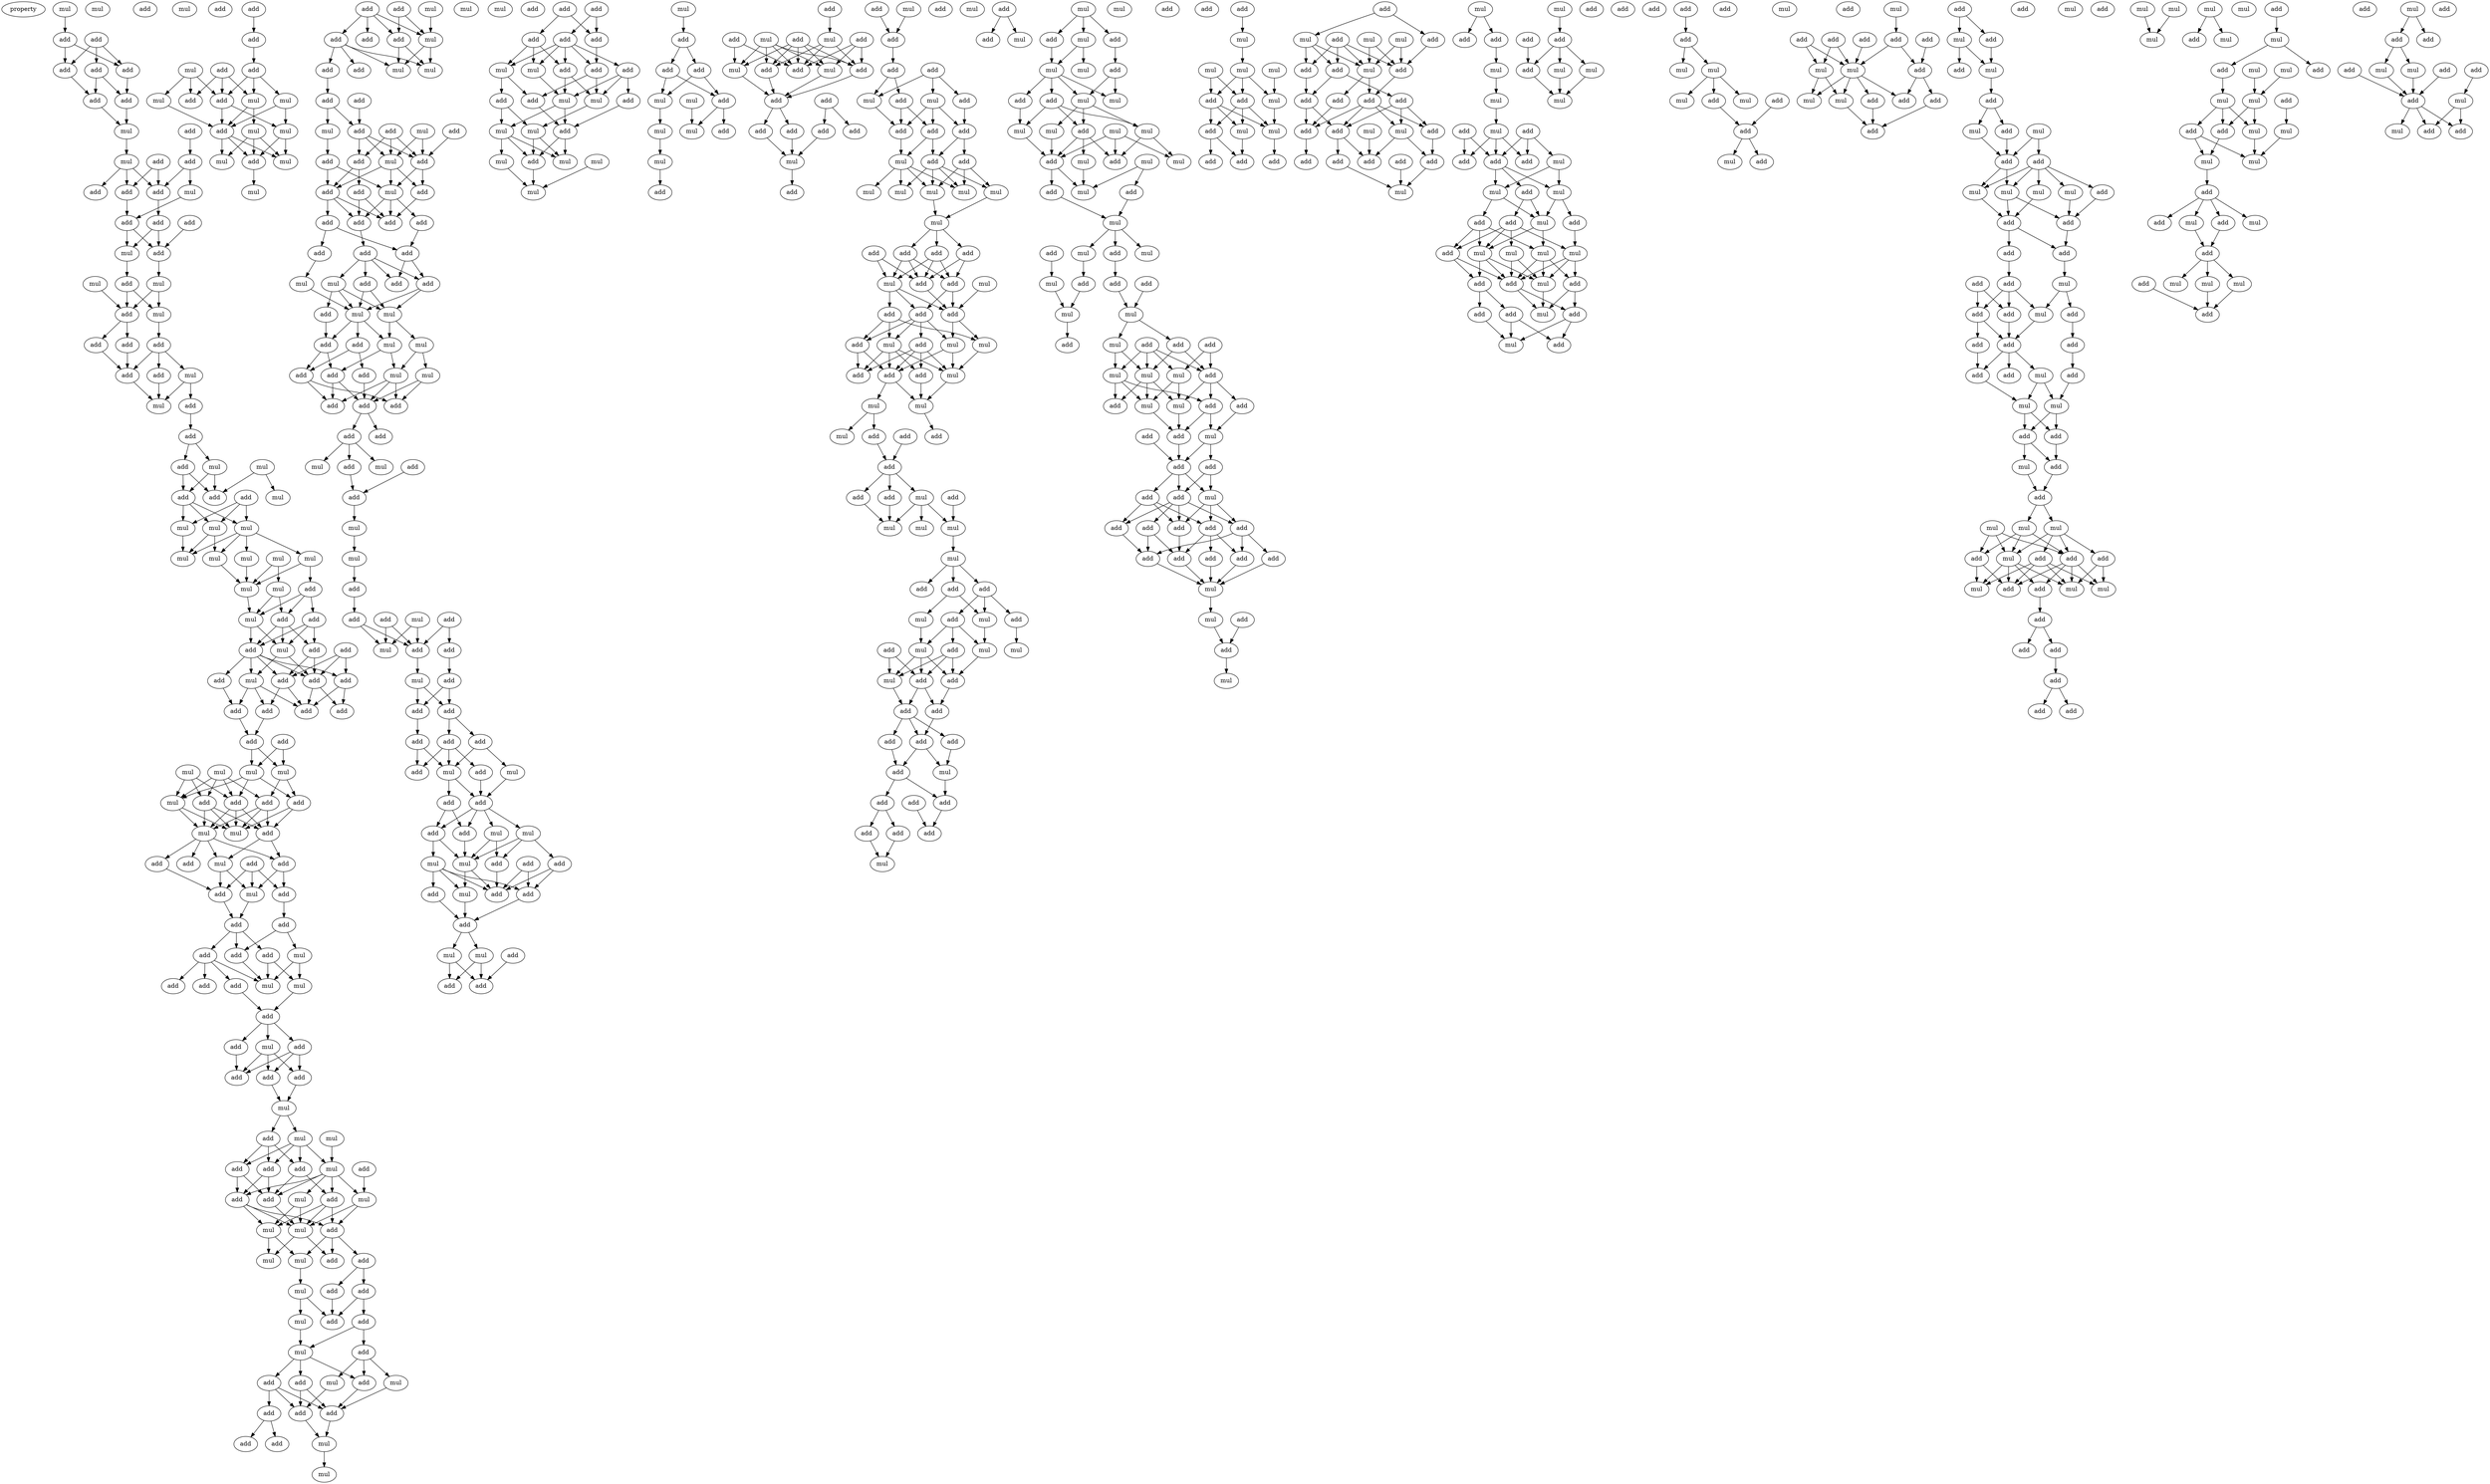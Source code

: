digraph {
    node [fontcolor=black]
    property [mul=2,lf=1.1]
    0 [ label = mul ];
    1 [ label = add ];
    2 [ label = add ];
    3 [ label = add ];
    4 [ label = add ];
    5 [ label = add ];
    6 [ label = add ];
    7 [ label = add ];
    8 [ label = mul ];
    9 [ label = mul ];
    10 [ label = add ];
    11 [ label = mul ];
    12 [ label = add ];
    13 [ label = add ];
    14 [ label = add ];
    15 [ label = mul ];
    16 [ label = add ];
    17 [ label = add ];
    18 [ label = add ];
    19 [ label = add ];
    20 [ label = add ];
    21 [ label = mul ];
    22 [ label = add ];
    23 [ label = mul ];
    24 [ label = add ];
    25 [ label = mul ];
    26 [ label = add ];
    27 [ label = mul ];
    28 [ label = add ];
    29 [ label = add ];
    30 [ label = add ];
    31 [ label = mul ];
    32 [ label = add ];
    33 [ label = add ];
    34 [ label = add ];
    35 [ label = add ];
    36 [ label = mul ];
    37 [ label = add ];
    38 [ label = add ];
    39 [ label = mul ];
    40 [ label = mul ];
    41 [ label = mul ];
    42 [ label = add ];
    43 [ label = add ];
    44 [ label = add ];
    45 [ label = mul ];
    46 [ label = mul ];
    47 [ label = mul ];
    48 [ label = mul ];
    49 [ label = mul ];
    50 [ label = mul ];
    51 [ label = mul ];
    52 [ label = mul ];
    53 [ label = mul ];
    54 [ label = add ];
    55 [ label = mul ];
    56 [ label = add ];
    57 [ label = mul ];
    58 [ label = add ];
    59 [ label = add ];
    60 [ label = mul ];
    61 [ label = add ];
    62 [ label = add ];
    63 [ label = add ];
    64 [ label = mul ];
    65 [ label = add ];
    66 [ label = add ];
    67 [ label = add ];
    68 [ label = add ];
    69 [ label = add ];
    70 [ label = add ];
    71 [ label = add ];
    72 [ label = add ];
    73 [ label = add ];
    74 [ label = mul ];
    75 [ label = mul ];
    76 [ label = mul ];
    77 [ label = mul ];
    78 [ label = mul ];
    79 [ label = add ];
    80 [ label = add ];
    81 [ label = add ];
    82 [ label = add ];
    83 [ label = mul ];
    84 [ label = mul ];
    85 [ label = add ];
    86 [ label = add ];
    87 [ label = mul ];
    88 [ label = add ];
    89 [ label = add ];
    90 [ label = add ];
    91 [ label = mul ];
    92 [ label = add ];
    93 [ label = add ];
    94 [ label = add ];
    95 [ label = add ];
    96 [ label = add ];
    97 [ label = add ];
    98 [ label = add ];
    99 [ label = mul ];
    100 [ label = add ];
    101 [ label = add ];
    102 [ label = add ];
    103 [ label = mul ];
    104 [ label = mul ];
    105 [ label = add ];
    106 [ label = add ];
    107 [ label = add ];
    108 [ label = mul ];
    109 [ label = add ];
    110 [ label = add ];
    111 [ label = add ];
    112 [ label = mul ];
    113 [ label = mul ];
    114 [ label = mul ];
    115 [ label = add ];
    116 [ label = add ];
    117 [ label = add ];
    118 [ label = mul ];
    119 [ label = add ];
    120 [ label = add ];
    121 [ label = add ];
    122 [ label = mul ];
    123 [ label = add ];
    124 [ label = mul ];
    125 [ label = add ];
    126 [ label = mul ];
    127 [ label = add ];
    128 [ label = mul ];
    129 [ label = add ];
    130 [ label = add ];
    131 [ label = mul ];
    132 [ label = mul ];
    133 [ label = add ];
    134 [ label = add ];
    135 [ label = mul ];
    136 [ label = add ];
    137 [ label = mul ];
    138 [ label = add ];
    139 [ label = add ];
    140 [ label = mul ];
    141 [ label = mul ];
    142 [ label = add ];
    143 [ label = mul ];
    144 [ label = add ];
    145 [ label = add ];
    146 [ label = add ];
    147 [ label = add ];
    148 [ label = add ];
    149 [ label = add ];
    150 [ label = mul ];
    151 [ label = add ];
    152 [ label = mul ];
    153 [ label = mul ];
    154 [ label = add ];
    155 [ label = add ];
    156 [ label = add ];
    157 [ label = add ];
    158 [ label = add ];
    159 [ label = mul ];
    160 [ label = mul ];
    161 [ label = add ];
    162 [ label = mul ];
    163 [ label = add ];
    164 [ label = mul ];
    165 [ label = mul ];
    166 [ label = add ];
    167 [ label = mul ];
    168 [ label = mul ];
    169 [ label = add ];
    170 [ label = mul ];
    171 [ label = mul ];
    172 [ label = add ];
    173 [ label = mul ];
    174 [ label = add ];
    175 [ label = add ];
    176 [ label = mul ];
    177 [ label = add ];
    178 [ label = add ];
    179 [ label = add ];
    180 [ label = mul ];
    181 [ label = add ];
    182 [ label = mul ];
    183 [ label = add ];
    184 [ label = add ];
    185 [ label = add ];
    186 [ label = mul ];
    187 [ label = mul ];
    188 [ label = add ];
    189 [ label = add ];
    190 [ label = mul ];
    191 [ label = add ];
    192 [ label = add ];
    193 [ label = add ];
    194 [ label = add ];
    195 [ label = mul ];
    196 [ label = add ];
    197 [ label = add ];
    198 [ label = add ];
    199 [ label = add ];
    200 [ label = add ];
    201 [ label = add ];
    202 [ label = add ];
    203 [ label = add ];
    204 [ label = add ];
    205 [ label = add ];
    206 [ label = add ];
    207 [ label = mul ];
    208 [ label = add ];
    209 [ label = mul ];
    210 [ label = add ];
    211 [ label = mul ];
    212 [ label = mul ];
    213 [ label = add ];
    214 [ label = mul ];
    215 [ label = add ];
    216 [ label = mul ];
    217 [ label = add ];
    218 [ label = add ];
    219 [ label = mul ];
    220 [ label = add ];
    221 [ label = mul ];
    222 [ label = add ];
    223 [ label = add ];
    224 [ label = add ];
    225 [ label = add ];
    226 [ label = add ];
    227 [ label = add ];
    228 [ label = mul ];
    229 [ label = mul ];
    230 [ label = mul ];
    231 [ label = add ];
    232 [ label = add ];
    233 [ label = mul ];
    234 [ label = mul ];
    235 [ label = mul ];
    236 [ label = add ];
    237 [ label = add ];
    238 [ label = add ];
    239 [ label = add ];
    240 [ label = add ];
    241 [ label = mul ];
    242 [ label = mul ];
    243 [ label = add ];
    244 [ label = add ];
    245 [ label = mul ];
    246 [ label = add ];
    247 [ label = add ];
    248 [ label = add ];
    249 [ label = add ];
    250 [ label = add ];
    251 [ label = add ];
    252 [ label = mul ];
    253 [ label = add ];
    254 [ label = add ];
    255 [ label = mul ];
    256 [ label = add ];
    257 [ label = add ];
    258 [ label = add ];
    259 [ label = add ];
    260 [ label = mul ];
    261 [ label = mul ];
    262 [ label = mul ];
    263 [ label = mul ];
    264 [ label = add ];
    265 [ label = add ];
    266 [ label = add ];
    267 [ label = add ];
    268 [ label = add ];
    269 [ label = add ];
    270 [ label = mul ];
    271 [ label = add ];
    272 [ label = add ];
    273 [ label = mul ];
    274 [ label = mul ];
    275 [ label = add ];
    276 [ label = add ];
    277 [ label = add ];
    278 [ label = add ];
    279 [ label = add ];
    280 [ label = add ];
    281 [ label = add ];
    282 [ label = add ];
    283 [ label = mul ];
    284 [ label = add ];
    285 [ label = mul ];
    286 [ label = add ];
    287 [ label = add ];
    288 [ label = add ];
    289 [ label = add ];
    290 [ label = mul ];
    291 [ label = mul ];
    292 [ label = mul ];
    293 [ label = add ];
    294 [ label = mul ];
    295 [ label = mul ];
    296 [ label = add ];
    297 [ label = mul ];
    298 [ label = mul ];
    299 [ label = mul ];
    300 [ label = mul ];
    301 [ label = add ];
    302 [ label = add ];
    303 [ label = add ];
    304 [ label = add ];
    305 [ label = mul ];
    306 [ label = mul ];
    307 [ label = mul ];
    308 [ label = add ];
    309 [ label = mul ];
    310 [ label = mul ];
    311 [ label = add ];
    312 [ label = add ];
    313 [ label = mul ];
    314 [ label = add ];
    315 [ label = add ];
    316 [ label = add ];
    317 [ label = mul ];
    318 [ label = add ];
    319 [ label = mul ];
    320 [ label = add ];
    321 [ label = add ];
    322 [ label = mul ];
    323 [ label = add ];
    324 [ label = add ];
    325 [ label = add ];
    326 [ label = add ];
    327 [ label = add ];
    328 [ label = add ];
    329 [ label = mul ];
    330 [ label = add ];
    331 [ label = add ];
    332 [ label = mul ];
    333 [ label = add ];
    334 [ label = add ];
    335 [ label = add ];
    336 [ label = mul ];
    337 [ label = mul ];
    338 [ label = add ];
    339 [ label = add ];
    340 [ label = add ];
    341 [ label = add ];
    342 [ label = add ];
    343 [ label = mul ];
    344 [ label = add ];
    345 [ label = add ];
    346 [ label = mul ];
    347 [ label = mul ];
    348 [ label = mul ];
    349 [ label = mul ];
    350 [ label = mul ];
    351 [ label = mul ];
    352 [ label = add ];
    353 [ label = add ];
    354 [ label = add ];
    355 [ label = add ];
    356 [ label = add ];
    357 [ label = add ];
    358 [ label = mul ];
    359 [ label = mul ];
    360 [ label = add ];
    361 [ label = add ];
    362 [ label = add ];
    363 [ label = mul ];
    364 [ label = mul ];
    365 [ label = mul ];
    366 [ label = add ];
    367 [ label = add ];
    368 [ label = add ];
    369 [ label = add ];
    370 [ label = add ];
    371 [ label = mul ];
    372 [ label = mul ];
    373 [ label = mul ];
    374 [ label = add ];
    375 [ label = add ];
    376 [ label = add ];
    377 [ label = mul ];
    378 [ label = add ];
    379 [ label = add ];
    380 [ label = mul ];
    381 [ label = add ];
    382 [ label = add ];
    383 [ label = mul ];
    384 [ label = mul ];
    385 [ label = mul ];
    386 [ label = mul ];
    387 [ label = add ];
    388 [ label = add ];
    389 [ label = add ];
    390 [ label = add ];
    391 [ label = mul ];
    392 [ label = mul ];
    393 [ label = add ];
    394 [ label = mul ];
    395 [ label = add ];
    396 [ label = add ];
    397 [ label = mul ];
    398 [ label = mul ];
    399 [ label = mul ];
    400 [ label = add ];
    401 [ label = add ];
    402 [ label = add ];
    403 [ label = add ];
    404 [ label = add ];
    405 [ label = add ];
    406 [ label = add ];
    407 [ label = mul ];
    408 [ label = add ];
    409 [ label = add ];
    410 [ label = add ];
    411 [ label = add ];
    412 [ label = add ];
    413 [ label = mul ];
    414 [ label = add ];
    415 [ label = add ];
    416 [ label = add ];
    417 [ label = mul ];
    418 [ label = add ];
    419 [ label = add ];
    420 [ label = mul ];
    421 [ label = mul ];
    422 [ label = add ];
    423 [ label = mul ];
    424 [ label = add ];
    425 [ label = add ];
    426 [ label = mul ];
    427 [ label = mul ];
    428 [ label = add ];
    429 [ label = mul ];
    430 [ label = add ];
    431 [ label = mul ];
    432 [ label = mul ];
    433 [ label = mul ];
    434 [ label = mul ];
    435 [ label = add ];
    436 [ label = mul ];
    437 [ label = add ];
    438 [ label = mul ];
    439 [ label = mul ];
    440 [ label = mul ];
    441 [ label = add ];
    442 [ label = mul ];
    443 [ label = add ];
    444 [ label = add ];
    445 [ label = mul ];
    446 [ label = mul ];
    447 [ label = add ];
    448 [ label = add ];
    449 [ label = mul ];
    450 [ label = mul ];
    451 [ label = add ];
    452 [ label = add ];
    453 [ label = add ];
    454 [ label = mul ];
    455 [ label = mul ];
    456 [ label = add ];
    457 [ label = add ];
    458 [ label = mul ];
    459 [ label = add ];
    460 [ label = add ];
    461 [ label = mul ];
    462 [ label = mul ];
    463 [ label = add ];
    464 [ label = mul ];
    465 [ label = add ];
    466 [ label = add ];
    467 [ label = mul ];
    468 [ label = add ];
    469 [ label = mul ];
    470 [ label = add ];
    471 [ label = mul ];
    472 [ label = add ];
    473 [ label = add ];
    474 [ label = add ];
    475 [ label = add ];
    476 [ label = mul ];
    477 [ label = add ];
    478 [ label = add ];
    479 [ label = add ];
    480 [ label = add ];
    481 [ label = add ];
    482 [ label = add ];
    483 [ label = add ];
    484 [ label = add ];
    485 [ label = add ];
    486 [ label = add ];
    487 [ label = add ];
    488 [ label = mul ];
    489 [ label = mul ];
    490 [ label = mul ];
    491 [ label = add ];
    492 [ label = add ];
    493 [ label = add ];
    494 [ label = mul ];
    495 [ label = add ];
    496 [ label = add ];
    497 [ label = mul ];
    498 [ label = mul ];
    499 [ label = mul ];
    500 [ label = mul ];
    501 [ label = add ];
    502 [ label = mul ];
    503 [ label = add ];
    504 [ label = mul ];
    505 [ label = mul ];
    506 [ label = add ];
    507 [ label = add ];
    508 [ label = add ];
    509 [ label = add ];
    510 [ label = add ];
    511 [ label = add ];
    512 [ label = mul ];
    513 [ label = mul ];
    514 [ label = add ];
    515 [ label = mul ];
    516 [ label = add ];
    517 [ label = mul ];
    518 [ label = add ];
    519 [ label = add ];
    520 [ label = add ];
    521 [ label = add ];
    522 [ label = add ];
    523 [ label = add ];
    524 [ label = add ];
    525 [ label = mul ];
    526 [ label = add ];
    527 [ label = add ];
    528 [ label = mul ];
    529 [ label = add ];
    530 [ label = add ];
    531 [ label = add ];
    532 [ label = add ];
    533 [ label = add ];
    534 [ label = mul ];
    535 [ label = mul ];
    536 [ label = add ];
    537 [ label = add ];
    538 [ label = mul ];
    539 [ label = mul ];
    540 [ label = mul ];
    541 [ label = add ];
    542 [ label = add ];
    543 [ label = add ];
    544 [ label = mul ];
    545 [ label = add ];
    546 [ label = add ];
    547 [ label = mul ];
    548 [ label = mul ];
    549 [ label = add ];
    550 [ label = add ];
    551 [ label = add ];
    552 [ label = mul ];
    553 [ label = add ];
    554 [ label = add ];
    555 [ label = mul ];
    556 [ label = mul ];
    557 [ label = mul ];
    558 [ label = mul ];
    559 [ label = mul ];
    560 [ label = add ];
    561 [ label = add ];
    562 [ label = add ];
    563 [ label = add ];
    564 [ label = add ];
    565 [ label = mul ];
    566 [ label = add ];
    567 [ label = add ];
    568 [ label = mul ];
    569 [ label = mul ];
    570 [ label = add ];
    571 [ label = add ];
    572 [ label = add ];
    573 [ label = mul ];
    574 [ label = mul ];
    575 [ label = add ];
    576 [ label = mul ];
    577 [ label = add ];
    578 [ label = add ];
    579 [ label = add ];
    580 [ label = add ];
    581 [ label = add ];
    582 [ label = mul ];
    583 [ label = mul ];
    584 [ label = mul ];
    585 [ label = add ];
    586 [ label = mul ];
    587 [ label = add ];
    588 [ label = add ];
    589 [ label = mul ];
    590 [ label = add ];
    591 [ label = mul ];
    592 [ label = add ];
    593 [ label = mul ];
    594 [ label = add ];
    595 [ label = add ];
    596 [ label = add ];
    597 [ label = add ];
    598 [ label = add ];
    599 [ label = mul ];
    600 [ label = mul ];
    601 [ label = add ];
    602 [ label = mul ];
    603 [ label = add ];
    604 [ label = add ];
    605 [ label = add ];
    606 [ label = mul ];
    607 [ label = add ];
    608 [ label = add ];
    609 [ label = mul ];
    610 [ label = add ];
    611 [ label = add ];
    612 [ label = add ];
    613 [ label = mul ];
    614 [ label = add ];
    615 [ label = mul ];
    616 [ label = mul ];
    617 [ label = mul ];
    618 [ label = add ];
    619 [ label = add ];
    620 [ label = add ];
    621 [ label = mul ];
    622 [ label = add ];
    623 [ label = mul ];
    624 [ label = mul ];
    625 [ label = mul ];
    626 [ label = add ];
    627 [ label = add ];
    628 [ label = add ];
    629 [ label = add ];
    630 [ label = mul ];
    631 [ label = add ];
    632 [ label = add ];
    633 [ label = mul ];
    634 [ label = add ];
    635 [ label = add ];
    636 [ label = add ];
    637 [ label = add ];
    638 [ label = add ];
    639 [ label = add ];
    640 [ label = add ];
    641 [ label = add ];
    642 [ label = mul ];
    643 [ label = add ];
    644 [ label = mul ];
    645 [ label = mul ];
    646 [ label = add ];
    647 [ label = add ];
    648 [ label = mul ];
    649 [ label = add ];
    650 [ label = add ];
    651 [ label = mul ];
    652 [ label = mul ];
    653 [ label = mul ];
    654 [ label = add ];
    655 [ label = add ];
    656 [ label = add ];
    657 [ label = add ];
    658 [ label = mul ];
    659 [ label = mul ];
    660 [ label = add ];
    661 [ label = mul ];
    662 [ label = mul ];
    663 [ label = add ];
    664 [ label = add ];
    665 [ label = add ];
    666 [ label = mul ];
    667 [ label = add ];
    668 [ label = add ];
    669 [ label = mul ];
    670 [ label = add ];
    671 [ label = mul ];
    672 [ label = add ];
    673 [ label = add ];
    674 [ label = mul ];
    675 [ label = mul ];
    676 [ label = add ];
    677 [ label = add ];
    678 [ label = mul ];
    679 [ label = mul ];
    680 [ label = add ];
    681 [ label = mul ];
    682 [ label = add ];
    683 [ label = mul ];
    684 [ label = mul ];
    685 [ label = add ];
    686 [ label = mul ];
    687 [ label = mul ];
    688 [ label = add ];
    689 [ label = add ];
    690 [ label = mul ];
    691 [ label = mul ];
    692 [ label = mul ];
    693 [ label = add ];
    694 [ label = add ];
    695 [ label = add ];
    696 [ label = mul ];
    697 [ label = mul ];
    698 [ label = add ];
    699 [ label = add ];
    700 [ label = mul ];
    701 [ label = mul ];
    702 [ label = mul ];
    703 [ label = add ];
    704 [ label = mul ];
    705 [ label = add ];
    706 [ label = add ];
    707 [ label = add ];
    708 [ label = mul ];
    709 [ label = mul ];
    710 [ label = add ];
    711 [ label = add ];
    712 [ label = add ];
    713 [ label = add ];
    714 [ label = mul ];
    715 [ label = mul ];
    716 [ label = add ];
    717 [ label = add ];
    718 [ label = add ];
    0 -> 2 [ name = 0 ];
    1 -> 3 [ name = 1 ];
    1 -> 4 [ name = 2 ];
    1 -> 5 [ name = 3 ];
    2 -> 3 [ name = 4 ];
    2 -> 5 [ name = 5 ];
    3 -> 6 [ name = 6 ];
    4 -> 6 [ name = 7 ];
    4 -> 7 [ name = 8 ];
    5 -> 7 [ name = 9 ];
    6 -> 9 [ name = 10 ];
    7 -> 9 [ name = 11 ];
    9 -> 11 [ name = 12 ];
    10 -> 12 [ name = 13 ];
    11 -> 14 [ name = 14 ];
    11 -> 16 [ name = 15 ];
    11 -> 17 [ name = 16 ];
    12 -> 15 [ name = 17 ];
    12 -> 16 [ name = 18 ];
    13 -> 16 [ name = 19 ];
    13 -> 17 [ name = 20 ];
    15 -> 19 [ name = 21 ];
    16 -> 18 [ name = 22 ];
    17 -> 19 [ name = 23 ];
    18 -> 21 [ name = 24 ];
    18 -> 22 [ name = 25 ];
    19 -> 21 [ name = 26 ];
    19 -> 22 [ name = 27 ];
    20 -> 22 [ name = 28 ];
    21 -> 24 [ name = 29 ];
    22 -> 25 [ name = 30 ];
    23 -> 26 [ name = 31 ];
    24 -> 26 [ name = 32 ];
    24 -> 27 [ name = 33 ];
    25 -> 26 [ name = 34 ];
    25 -> 27 [ name = 35 ];
    26 -> 29 [ name = 36 ];
    26 -> 30 [ name = 37 ];
    27 -> 28 [ name = 38 ];
    28 -> 31 [ name = 39 ];
    28 -> 33 [ name = 40 ];
    28 -> 34 [ name = 41 ];
    29 -> 33 [ name = 42 ];
    30 -> 33 [ name = 43 ];
    31 -> 35 [ name = 44 ];
    31 -> 36 [ name = 45 ];
    33 -> 36 [ name = 46 ];
    34 -> 36 [ name = 47 ];
    35 -> 37 [ name = 48 ];
    37 -> 38 [ name = 49 ];
    37 -> 39 [ name = 50 ];
    38 -> 43 [ name = 51 ];
    38 -> 44 [ name = 52 ];
    39 -> 43 [ name = 53 ];
    39 -> 44 [ name = 54 ];
    40 -> 41 [ name = 55 ];
    40 -> 43 [ name = 56 ];
    42 -> 45 [ name = 57 ];
    42 -> 46 [ name = 58 ];
    42 -> 47 [ name = 59 ];
    44 -> 45 [ name = 60 ];
    44 -> 46 [ name = 61 ];
    44 -> 47 [ name = 62 ];
    45 -> 49 [ name = 63 ];
    45 -> 51 [ name = 64 ];
    46 -> 48 [ name = 65 ];
    46 -> 49 [ name = 66 ];
    46 -> 50 [ name = 67 ];
    46 -> 51 [ name = 68 ];
    47 -> 51 [ name = 69 ];
    48 -> 54 [ name = 70 ];
    48 -> 55 [ name = 71 ];
    49 -> 55 [ name = 72 ];
    50 -> 55 [ name = 73 ];
    52 -> 53 [ name = 74 ];
    52 -> 55 [ name = 75 ];
    53 -> 57 [ name = 76 ];
    53 -> 58 [ name = 77 ];
    54 -> 56 [ name = 78 ];
    54 -> 57 [ name = 79 ];
    54 -> 58 [ name = 80 ];
    55 -> 57 [ name = 81 ];
    56 -> 60 [ name = 82 ];
    56 -> 61 [ name = 83 ];
    56 -> 62 [ name = 84 ];
    57 -> 60 [ name = 85 ];
    57 -> 61 [ name = 86 ];
    58 -> 60 [ name = 87 ];
    58 -> 61 [ name = 88 ];
    58 -> 62 [ name = 89 ];
    59 -> 63 [ name = 90 ];
    59 -> 66 [ name = 91 ];
    59 -> 67 [ name = 92 ];
    60 -> 63 [ name = 93 ];
    60 -> 64 [ name = 94 ];
    61 -> 63 [ name = 95 ];
    61 -> 64 [ name = 96 ];
    61 -> 65 [ name = 97 ];
    61 -> 66 [ name = 98 ];
    61 -> 67 [ name = 99 ];
    62 -> 63 [ name = 100 ];
    62 -> 67 [ name = 101 ];
    63 -> 70 [ name = 102 ];
    63 -> 71 [ name = 103 ];
    64 -> 68 [ name = 104 ];
    64 -> 69 [ name = 105 ];
    64 -> 70 [ name = 106 ];
    65 -> 68 [ name = 107 ];
    66 -> 70 [ name = 108 ];
    66 -> 71 [ name = 109 ];
    67 -> 69 [ name = 110 ];
    67 -> 70 [ name = 111 ];
    68 -> 72 [ name = 112 ];
    69 -> 72 [ name = 113 ];
    72 -> 74 [ name = 114 ];
    72 -> 77 [ name = 115 ];
    73 -> 74 [ name = 116 ];
    73 -> 77 [ name = 117 ];
    74 -> 78 [ name = 118 ];
    74 -> 79 [ name = 119 ];
    74 -> 80 [ name = 120 ];
    75 -> 78 [ name = 121 ];
    75 -> 79 [ name = 122 ];
    75 -> 81 [ name = 123 ];
    76 -> 78 [ name = 124 ];
    76 -> 79 [ name = 125 ];
    76 -> 81 [ name = 126 ];
    76 -> 82 [ name = 127 ];
    77 -> 80 [ name = 128 ];
    77 -> 82 [ name = 129 ];
    78 -> 83 [ name = 130 ];
    78 -> 84 [ name = 131 ];
    79 -> 83 [ name = 132 ];
    79 -> 84 [ name = 133 ];
    79 -> 85 [ name = 134 ];
    80 -> 83 [ name = 135 ];
    80 -> 85 [ name = 136 ];
    81 -> 83 [ name = 137 ];
    81 -> 84 [ name = 138 ];
    81 -> 85 [ name = 139 ];
    82 -> 83 [ name = 140 ];
    82 -> 84 [ name = 141 ];
    82 -> 85 [ name = 142 ];
    84 -> 86 [ name = 143 ];
    84 -> 87 [ name = 144 ];
    84 -> 88 [ name = 145 ];
    84 -> 89 [ name = 146 ];
    85 -> 87 [ name = 147 ];
    85 -> 89 [ name = 148 ];
    87 -> 91 [ name = 149 ];
    87 -> 93 [ name = 150 ];
    88 -> 93 [ name = 151 ];
    89 -> 91 [ name = 152 ];
    89 -> 92 [ name = 153 ];
    90 -> 91 [ name = 154 ];
    90 -> 92 [ name = 155 ];
    90 -> 93 [ name = 156 ];
    91 -> 95 [ name = 157 ];
    92 -> 94 [ name = 158 ];
    93 -> 95 [ name = 159 ];
    94 -> 96 [ name = 160 ];
    94 -> 99 [ name = 161 ];
    95 -> 96 [ name = 162 ];
    95 -> 97 [ name = 163 ];
    95 -> 98 [ name = 164 ];
    96 -> 103 [ name = 165 ];
    97 -> 100 [ name = 166 ];
    97 -> 101 [ name = 167 ];
    97 -> 102 [ name = 168 ];
    97 -> 103 [ name = 169 ];
    98 -> 103 [ name = 170 ];
    98 -> 104 [ name = 171 ];
    99 -> 103 [ name = 172 ];
    99 -> 104 [ name = 173 ];
    100 -> 105 [ name = 174 ];
    104 -> 105 [ name = 175 ];
    105 -> 106 [ name = 176 ];
    105 -> 107 [ name = 177 ];
    105 -> 108 [ name = 178 ];
    106 -> 109 [ name = 179 ];
    106 -> 110 [ name = 180 ];
    106 -> 111 [ name = 181 ];
    107 -> 110 [ name = 182 ];
    108 -> 109 [ name = 183 ];
    108 -> 110 [ name = 184 ];
    108 -> 111 [ name = 185 ];
    109 -> 112 [ name = 186 ];
    111 -> 112 [ name = 187 ];
    112 -> 113 [ name = 188 ];
    112 -> 115 [ name = 189 ];
    113 -> 116 [ name = 190 ];
    113 -> 117 [ name = 191 ];
    113 -> 118 [ name = 192 ];
    113 -> 119 [ name = 193 ];
    114 -> 118 [ name = 194 ];
    115 -> 116 [ name = 195 ];
    115 -> 117 [ name = 196 ];
    115 -> 119 [ name = 197 ];
    116 -> 121 [ name = 198 ];
    116 -> 123 [ name = 199 ];
    117 -> 123 [ name = 200 ];
    117 -> 125 [ name = 201 ];
    118 -> 121 [ name = 202 ];
    118 -> 122 [ name = 203 ];
    118 -> 123 [ name = 204 ];
    118 -> 124 [ name = 205 ];
    118 -> 125 [ name = 206 ];
    119 -> 121 [ name = 207 ];
    119 -> 123 [ name = 208 ];
    120 -> 124 [ name = 209 ];
    121 -> 126 [ name = 210 ];
    121 -> 127 [ name = 211 ];
    121 -> 128 [ name = 212 ];
    122 -> 126 [ name = 213 ];
    122 -> 128 [ name = 214 ];
    123 -> 128 [ name = 215 ];
    124 -> 127 [ name = 216 ];
    124 -> 128 [ name = 217 ];
    125 -> 126 [ name = 218 ];
    125 -> 127 [ name = 219 ];
    125 -> 128 [ name = 220 ];
    126 -> 131 [ name = 221 ];
    126 -> 132 [ name = 222 ];
    127 -> 129 [ name = 223 ];
    127 -> 130 [ name = 224 ];
    127 -> 131 [ name = 225 ];
    128 -> 129 [ name = 226 ];
    128 -> 132 [ name = 227 ];
    130 -> 133 [ name = 228 ];
    130 -> 134 [ name = 229 ];
    131 -> 135 [ name = 230 ];
    133 -> 136 [ name = 231 ];
    133 -> 138 [ name = 232 ];
    134 -> 136 [ name = 233 ];
    135 -> 136 [ name = 234 ];
    135 -> 137 [ name = 235 ];
    137 -> 140 [ name = 236 ];
    138 -> 139 [ name = 237 ];
    138 -> 140 [ name = 238 ];
    139 -> 141 [ name = 239 ];
    139 -> 143 [ name = 240 ];
    139 -> 144 [ name = 241 ];
    140 -> 142 [ name = 242 ];
    140 -> 144 [ name = 243 ];
    140 -> 145 [ name = 244 ];
    141 -> 148 [ name = 245 ];
    142 -> 147 [ name = 246 ];
    142 -> 148 [ name = 247 ];
    143 -> 147 [ name = 248 ];
    144 -> 147 [ name = 249 ];
    145 -> 146 [ name = 250 ];
    145 -> 147 [ name = 251 ];
    145 -> 148 [ name = 252 ];
    146 -> 149 [ name = 253 ];
    146 -> 151 [ name = 254 ];
    147 -> 150 [ name = 255 ];
    148 -> 150 [ name = 256 ];
    150 -> 152 [ name = 257 ];
    155 -> 156 [ name = 258 ];
    156 -> 157 [ name = 259 ];
    157 -> 160 [ name = 260 ];
    157 -> 161 [ name = 261 ];
    157 -> 162 [ name = 262 ];
    158 -> 160 [ name = 263 ];
    158 -> 161 [ name = 264 ];
    158 -> 163 [ name = 265 ];
    159 -> 161 [ name = 266 ];
    159 -> 163 [ name = 267 ];
    159 -> 164 [ name = 268 ];
    160 -> 165 [ name = 269 ];
    160 -> 166 [ name = 270 ];
    161 -> 166 [ name = 271 ];
    161 -> 167 [ name = 272 ];
    162 -> 166 [ name = 273 ];
    162 -> 167 [ name = 274 ];
    164 -> 166 [ name = 275 ];
    165 -> 168 [ name = 276 ];
    165 -> 169 [ name = 277 ];
    165 -> 170 [ name = 278 ];
    166 -> 168 [ name = 279 ];
    166 -> 169 [ name = 280 ];
    166 -> 170 [ name = 281 ];
    167 -> 169 [ name = 282 ];
    167 -> 170 [ name = 283 ];
    169 -> 171 [ name = 284 ];
    172 -> 175 [ name = 285 ];
    172 -> 176 [ name = 286 ];
    172 -> 177 [ name = 287 ];
    172 -> 178 [ name = 288 ];
    173 -> 176 [ name = 289 ];
    174 -> 176 [ name = 290 ];
    174 -> 177 [ name = 291 ];
    175 -> 179 [ name = 292 ];
    175 -> 180 [ name = 293 ];
    175 -> 181 [ name = 294 ];
    175 -> 182 [ name = 295 ];
    176 -> 180 [ name = 296 ];
    176 -> 182 [ name = 297 ];
    177 -> 180 [ name = 298 ];
    177 -> 182 [ name = 299 ];
    179 -> 184 [ name = 300 ];
    183 -> 189 [ name = 301 ];
    184 -> 187 [ name = 302 ];
    184 -> 189 [ name = 303 ];
    185 -> 190 [ name = 304 ];
    185 -> 192 [ name = 305 ];
    185 -> 193 [ name = 306 ];
    186 -> 190 [ name = 307 ];
    186 -> 193 [ name = 308 ];
    187 -> 191 [ name = 309 ];
    188 -> 193 [ name = 310 ];
    189 -> 190 [ name = 311 ];
    189 -> 192 [ name = 312 ];
    189 -> 193 [ name = 313 ];
    190 -> 194 [ name = 314 ];
    190 -> 195 [ name = 315 ];
    190 -> 196 [ name = 316 ];
    191 -> 194 [ name = 317 ];
    191 -> 195 [ name = 318 ];
    192 -> 194 [ name = 319 ];
    192 -> 197 [ name = 320 ];
    193 -> 195 [ name = 321 ];
    193 -> 196 [ name = 322 ];
    194 -> 198 [ name = 323 ];
    194 -> 200 [ name = 324 ];
    194 -> 201 [ name = 325 ];
    195 -> 198 [ name = 326 ];
    195 -> 199 [ name = 327 ];
    195 -> 201 [ name = 328 ];
    196 -> 198 [ name = 329 ];
    197 -> 198 [ name = 330 ];
    197 -> 201 [ name = 331 ];
    199 -> 203 [ name = 332 ];
    200 -> 202 [ name = 333 ];
    200 -> 203 [ name = 334 ];
    201 -> 204 [ name = 335 ];
    202 -> 207 [ name = 336 ];
    203 -> 205 [ name = 337 ];
    203 -> 208 [ name = 338 ];
    204 -> 205 [ name = 339 ];
    204 -> 206 [ name = 340 ];
    204 -> 208 [ name = 341 ];
    204 -> 209 [ name = 342 ];
    205 -> 211 [ name = 343 ];
    205 -> 212 [ name = 344 ];
    206 -> 211 [ name = 345 ];
    206 -> 212 [ name = 346 ];
    207 -> 212 [ name = 347 ];
    209 -> 210 [ name = 348 ];
    209 -> 211 [ name = 349 ];
    209 -> 212 [ name = 350 ];
    210 -> 213 [ name = 351 ];
    211 -> 214 [ name = 352 ];
    211 -> 216 [ name = 353 ];
    212 -> 213 [ name = 354 ];
    212 -> 214 [ name = 355 ];
    212 -> 215 [ name = 356 ];
    213 -> 217 [ name = 357 ];
    213 -> 218 [ name = 358 ];
    214 -> 217 [ name = 359 ];
    214 -> 219 [ name = 360 ];
    215 -> 218 [ name = 361 ];
    215 -> 220 [ name = 362 ];
    216 -> 219 [ name = 363 ];
    216 -> 221 [ name = 364 ];
    217 -> 222 [ name = 365 ];
    217 -> 224 [ name = 366 ];
    218 -> 223 [ name = 367 ];
    218 -> 224 [ name = 368 ];
    219 -> 222 [ name = 369 ];
    219 -> 223 [ name = 370 ];
    219 -> 224 [ name = 371 ];
    220 -> 222 [ name = 372 ];
    221 -> 222 [ name = 373 ];
    221 -> 223 [ name = 374 ];
    222 -> 225 [ name = 375 ];
    222 -> 226 [ name = 376 ];
    225 -> 227 [ name = 377 ];
    225 -> 228 [ name = 378 ];
    225 -> 229 [ name = 379 ];
    227 -> 232 [ name = 380 ];
    231 -> 232 [ name = 381 ];
    232 -> 233 [ name = 382 ];
    233 -> 235 [ name = 383 ];
    235 -> 237 [ name = 384 ];
    237 -> 238 [ name = 385 ];
    238 -> 242 [ name = 386 ];
    238 -> 244 [ name = 387 ];
    239 -> 242 [ name = 388 ];
    239 -> 244 [ name = 389 ];
    240 -> 243 [ name = 390 ];
    240 -> 244 [ name = 391 ];
    241 -> 242 [ name = 392 ];
    241 -> 244 [ name = 393 ];
    243 -> 246 [ name = 394 ];
    244 -> 245 [ name = 395 ];
    245 -> 247 [ name = 396 ];
    245 -> 248 [ name = 397 ];
    246 -> 247 [ name = 398 ];
    246 -> 248 [ name = 399 ];
    247 -> 251 [ name = 400 ];
    248 -> 249 [ name = 401 ];
    248 -> 250 [ name = 402 ];
    249 -> 252 [ name = 403 ];
    249 -> 255 [ name = 404 ];
    250 -> 253 [ name = 405 ];
    250 -> 254 [ name = 406 ];
    250 -> 255 [ name = 407 ];
    251 -> 253 [ name = 408 ];
    251 -> 255 [ name = 409 ];
    252 -> 256 [ name = 410 ];
    254 -> 256 [ name = 411 ];
    255 -> 256 [ name = 412 ];
    255 -> 257 [ name = 413 ];
    256 -> 258 [ name = 414 ];
    256 -> 259 [ name = 415 ];
    256 -> 260 [ name = 416 ];
    256 -> 261 [ name = 417 ];
    257 -> 258 [ name = 418 ];
    257 -> 259 [ name = 419 ];
    258 -> 262 [ name = 420 ];
    258 -> 263 [ name = 421 ];
    259 -> 263 [ name = 422 ];
    260 -> 263 [ name = 423 ];
    260 -> 265 [ name = 424 ];
    260 -> 266 [ name = 425 ];
    261 -> 263 [ name = 426 ];
    261 -> 266 [ name = 427 ];
    262 -> 267 [ name = 428 ];
    262 -> 268 [ name = 429 ];
    262 -> 269 [ name = 430 ];
    262 -> 270 [ name = 431 ];
    263 -> 267 [ name = 432 ];
    263 -> 270 [ name = 433 ];
    264 -> 267 [ name = 434 ];
    264 -> 269 [ name = 435 ];
    265 -> 267 [ name = 436 ];
    265 -> 269 [ name = 437 ];
    266 -> 267 [ name = 438 ];
    268 -> 271 [ name = 439 ];
    269 -> 271 [ name = 440 ];
    270 -> 271 [ name = 441 ];
    271 -> 273 [ name = 442 ];
    271 -> 274 [ name = 443 ];
    272 -> 276 [ name = 444 ];
    273 -> 275 [ name = 445 ];
    273 -> 276 [ name = 446 ];
    274 -> 275 [ name = 447 ];
    274 -> 276 [ name = 448 ];
    277 -> 279 [ name = 449 ];
    277 -> 280 [ name = 450 ];
    278 -> 279 [ name = 451 ];
    278 -> 281 [ name = 452 ];
    279 -> 282 [ name = 453 ];
    280 -> 283 [ name = 454 ];
    280 -> 284 [ name = 455 ];
    280 -> 285 [ name = 456 ];
    281 -> 282 [ name = 457 ];
    281 -> 283 [ name = 458 ];
    281 -> 284 [ name = 459 ];
    281 -> 285 [ name = 460 ];
    281 -> 286 [ name = 461 ];
    282 -> 287 [ name = 462 ];
    282 -> 291 [ name = 463 ];
    283 -> 290 [ name = 464 ];
    284 -> 290 [ name = 465 ];
    284 -> 291 [ name = 466 ];
    285 -> 287 [ name = 467 ];
    285 -> 288 [ name = 468 ];
    286 -> 289 [ name = 469 ];
    286 -> 290 [ name = 470 ];
    286 -> 291 [ name = 471 ];
    287 -> 293 [ name = 472 ];
    288 -> 292 [ name = 473 ];
    288 -> 294 [ name = 474 ];
    289 -> 293 [ name = 475 ];
    290 -> 293 [ name = 476 ];
    290 -> 294 [ name = 477 ];
    291 -> 292 [ name = 478 ];
    292 -> 296 [ name = 479 ];
    292 -> 298 [ name = 480 ];
    293 -> 296 [ name = 481 ];
    293 -> 298 [ name = 482 ];
    294 -> 296 [ name = 483 ];
    294 -> 298 [ name = 484 ];
    294 -> 299 [ name = 485 ];
    295 -> 301 [ name = 486 ];
    296 -> 300 [ name = 487 ];
    297 -> 300 [ name = 488 ];
    299 -> 300 [ name = 489 ];
    301 -> 302 [ name = 490 ];
    301 -> 303 [ name = 491 ];
    302 -> 304 [ name = 492 ];
    302 -> 305 [ name = 493 ];
    303 -> 304 [ name = 494 ];
    303 -> 305 [ name = 495 ];
    304 -> 308 [ name = 496 ];
    304 -> 309 [ name = 497 ];
    305 -> 307 [ name = 498 ];
    306 -> 309 [ name = 499 ];
    307 -> 310 [ name = 500 ];
    310 -> 311 [ name = 501 ];
    312 -> 317 [ name = 502 ];
    313 -> 318 [ name = 503 ];
    313 -> 319 [ name = 504 ];
    313 -> 320 [ name = 505 ];
    313 -> 321 [ name = 506 ];
    313 -> 322 [ name = 507 ];
    314 -> 318 [ name = 508 ];
    314 -> 322 [ name = 509 ];
    315 -> 318 [ name = 510 ];
    315 -> 319 [ name = 511 ];
    315 -> 321 [ name = 512 ];
    316 -> 318 [ name = 513 ];
    316 -> 319 [ name = 514 ];
    316 -> 320 [ name = 515 ];
    316 -> 321 [ name = 516 ];
    316 -> 322 [ name = 517 ];
    317 -> 318 [ name = 518 ];
    317 -> 320 [ name = 519 ];
    317 -> 321 [ name = 520 ];
    319 -> 323 [ name = 521 ];
    320 -> 323 [ name = 522 ];
    321 -> 323 [ name = 523 ];
    322 -> 323 [ name = 524 ];
    323 -> 327 [ name = 525 ];
    323 -> 328 [ name = 526 ];
    324 -> 325 [ name = 527 ];
    324 -> 326 [ name = 528 ];
    326 -> 329 [ name = 529 ];
    327 -> 329 [ name = 530 ];
    328 -> 329 [ name = 531 ];
    329 -> 330 [ name = 532 ];
    331 -> 333 [ name = 533 ];
    332 -> 333 [ name = 534 ];
    333 -> 334 [ name = 535 ];
    334 -> 337 [ name = 536 ];
    334 -> 339 [ name = 537 ];
    335 -> 336 [ name = 538 ];
    335 -> 337 [ name = 539 ];
    335 -> 338 [ name = 540 ];
    336 -> 340 [ name = 541 ];
    336 -> 341 [ name = 542 ];
    336 -> 342 [ name = 543 ];
    337 -> 340 [ name = 544 ];
    338 -> 341 [ name = 545 ];
    339 -> 340 [ name = 546 ];
    339 -> 342 [ name = 547 ];
    340 -> 343 [ name = 548 ];
    341 -> 344 [ name = 549 ];
    341 -> 345 [ name = 550 ];
    342 -> 343 [ name = 551 ];
    342 -> 345 [ name = 552 ];
    343 -> 346 [ name = 553 ];
    343 -> 347 [ name = 554 ];
    343 -> 348 [ name = 555 ];
    343 -> 350 [ name = 556 ];
    344 -> 346 [ name = 557 ];
    344 -> 347 [ name = 558 ];
    344 -> 349 [ name = 559 ];
    345 -> 346 [ name = 560 ];
    345 -> 347 [ name = 561 ];
    345 -> 348 [ name = 562 ];
    345 -> 349 [ name = 563 ];
    347 -> 351 [ name = 564 ];
    349 -> 351 [ name = 565 ];
    351 -> 352 [ name = 566 ];
    351 -> 353 [ name = 567 ];
    351 -> 354 [ name = 568 ];
    352 -> 356 [ name = 569 ];
    352 -> 357 [ name = 570 ];
    352 -> 359 [ name = 571 ];
    353 -> 356 [ name = 572 ];
    353 -> 357 [ name = 573 ];
    353 -> 359 [ name = 574 ];
    354 -> 356 [ name = 575 ];
    354 -> 357 [ name = 576 ];
    355 -> 356 [ name = 577 ];
    355 -> 359 [ name = 578 ];
    356 -> 361 [ name = 579 ];
    357 -> 360 [ name = 580 ];
    357 -> 361 [ name = 581 ];
    358 -> 361 [ name = 582 ];
    359 -> 360 [ name = 583 ];
    359 -> 361 [ name = 584 ];
    359 -> 362 [ name = 585 ];
    360 -> 364 [ name = 586 ];
    360 -> 365 [ name = 587 ];
    360 -> 366 [ name = 588 ];
    360 -> 367 [ name = 589 ];
    361 -> 363 [ name = 590 ];
    361 -> 364 [ name = 591 ];
    362 -> 363 [ name = 592 ];
    362 -> 365 [ name = 593 ];
    362 -> 366 [ name = 594 ];
    363 -> 371 [ name = 595 ];
    364 -> 369 [ name = 596 ];
    364 -> 371 [ name = 597 ];
    365 -> 368 [ name = 598 ];
    365 -> 369 [ name = 599 ];
    365 -> 370 [ name = 600 ];
    365 -> 371 [ name = 601 ];
    366 -> 369 [ name = 602 ];
    366 -> 370 [ name = 603 ];
    367 -> 368 [ name = 604 ];
    367 -> 369 [ name = 605 ];
    367 -> 370 [ name = 606 ];
    367 -> 371 [ name = 607 ];
    368 -> 372 [ name = 608 ];
    369 -> 372 [ name = 609 ];
    369 -> 373 [ name = 610 ];
    371 -> 372 [ name = 611 ];
    372 -> 376 [ name = 612 ];
    373 -> 374 [ name = 613 ];
    373 -> 377 [ name = 614 ];
    374 -> 378 [ name = 615 ];
    375 -> 378 [ name = 616 ];
    378 -> 379 [ name = 617 ];
    378 -> 380 [ name = 618 ];
    378 -> 382 [ name = 619 ];
    379 -> 383 [ name = 620 ];
    380 -> 383 [ name = 621 ];
    380 -> 384 [ name = 622 ];
    380 -> 385 [ name = 623 ];
    381 -> 384 [ name = 624 ];
    382 -> 383 [ name = 625 ];
    384 -> 386 [ name = 626 ];
    386 -> 387 [ name = 627 ];
    386 -> 388 [ name = 628 ];
    386 -> 389 [ name = 629 ];
    388 -> 391 [ name = 630 ];
    388 -> 392 [ name = 631 ];
    389 -> 390 [ name = 632 ];
    389 -> 392 [ name = 633 ];
    389 -> 393 [ name = 634 ];
    390 -> 398 [ name = 635 ];
    391 -> 397 [ name = 636 ];
    392 -> 394 [ name = 637 ];
    393 -> 394 [ name = 638 ];
    393 -> 395 [ name = 639 ];
    393 -> 397 [ name = 640 ];
    394 -> 401 [ name = 641 ];
    395 -> 399 [ name = 642 ];
    395 -> 400 [ name = 643 ];
    395 -> 401 [ name = 644 ];
    396 -> 399 [ name = 645 ];
    396 -> 400 [ name = 646 ];
    397 -> 399 [ name = 647 ];
    397 -> 400 [ name = 648 ];
    397 -> 401 [ name = 649 ];
    399 -> 403 [ name = 650 ];
    400 -> 402 [ name = 651 ];
    400 -> 403 [ name = 652 ];
    401 -> 402 [ name = 653 ];
    402 -> 405 [ name = 654 ];
    403 -> 404 [ name = 655 ];
    403 -> 405 [ name = 656 ];
    403 -> 406 [ name = 657 ];
    404 -> 408 [ name = 658 ];
    405 -> 407 [ name = 659 ];
    405 -> 408 [ name = 660 ];
    406 -> 407 [ name = 661 ];
    407 -> 412 [ name = 662 ];
    408 -> 410 [ name = 663 ];
    408 -> 412 [ name = 664 ];
    410 -> 415 [ name = 665 ];
    410 -> 416 [ name = 666 ];
    411 -> 414 [ name = 667 ];
    412 -> 414 [ name = 668 ];
    415 -> 417 [ name = 669 ];
    416 -> 417 [ name = 670 ];
    418 -> 419 [ name = 671 ];
    418 -> 420 [ name = 672 ];
    421 -> 422 [ name = 673 ];
    421 -> 423 [ name = 674 ];
    421 -> 424 [ name = 675 ];
    422 -> 425 [ name = 676 ];
    423 -> 426 [ name = 677 ];
    423 -> 427 [ name = 678 ];
    424 -> 427 [ name = 679 ];
    425 -> 429 [ name = 680 ];
    425 -> 431 [ name = 681 ];
    427 -> 428 [ name = 682 ];
    427 -> 429 [ name = 683 ];
    427 -> 430 [ name = 684 ];
    427 -> 431 [ name = 685 ];
    428 -> 432 [ name = 686 ];
    428 -> 434 [ name = 687 ];
    428 -> 435 [ name = 688 ];
    430 -> 434 [ name = 689 ];
    431 -> 432 [ name = 690 ];
    431 -> 433 [ name = 691 ];
    431 -> 435 [ name = 692 ];
    432 -> 437 [ name = 693 ];
    432 -> 438 [ name = 694 ];
    433 -> 441 [ name = 695 ];
    434 -> 441 [ name = 696 ];
    435 -> 437 [ name = 697 ];
    435 -> 439 [ name = 698 ];
    435 -> 441 [ name = 699 ];
    436 -> 437 [ name = 700 ];
    436 -> 438 [ name = 701 ];
    436 -> 441 [ name = 702 ];
    439 -> 442 [ name = 703 ];
    440 -> 442 [ name = 704 ];
    440 -> 444 [ name = 705 ];
    441 -> 442 [ name = 706 ];
    441 -> 443 [ name = 707 ];
    443 -> 445 [ name = 708 ];
    444 -> 445 [ name = 709 ];
    445 -> 446 [ name = 710 ];
    445 -> 448 [ name = 711 ];
    445 -> 449 [ name = 712 ];
    446 -> 452 [ name = 713 ];
    447 -> 450 [ name = 714 ];
    448 -> 451 [ name = 715 ];
    450 -> 454 [ name = 716 ];
    451 -> 455 [ name = 717 ];
    452 -> 454 [ name = 718 ];
    453 -> 455 [ name = 719 ];
    454 -> 459 [ name = 720 ];
    455 -> 457 [ name = 721 ];
    455 -> 458 [ name = 722 ];
    456 -> 463 [ name = 723 ];
    456 -> 464 [ name = 724 ];
    457 -> 462 [ name = 725 ];
    457 -> 463 [ name = 726 ];
    458 -> 461 [ name = 727 ];
    458 -> 462 [ name = 728 ];
    460 -> 461 [ name = 729 ];
    460 -> 462 [ name = 730 ];
    460 -> 463 [ name = 731 ];
    460 -> 464 [ name = 732 ];
    461 -> 465 [ name = 733 ];
    461 -> 466 [ name = 734 ];
    461 -> 469 [ name = 735 ];
    462 -> 465 [ name = 736 ];
    462 -> 467 [ name = 737 ];
    462 -> 469 [ name = 738 ];
    463 -> 466 [ name = 739 ];
    463 -> 467 [ name = 740 ];
    463 -> 468 [ name = 741 ];
    464 -> 467 [ name = 742 ];
    464 -> 469 [ name = 743 ];
    466 -> 470 [ name = 744 ];
    466 -> 471 [ name = 745 ];
    467 -> 470 [ name = 746 ];
    468 -> 471 [ name = 747 ];
    469 -> 470 [ name = 748 ];
    470 -> 473 [ name = 749 ];
    471 -> 473 [ name = 750 ];
    471 -> 474 [ name = 751 ];
    472 -> 473 [ name = 752 ];
    473 -> 475 [ name = 753 ];
    473 -> 476 [ name = 754 ];
    473 -> 477 [ name = 755 ];
    474 -> 476 [ name = 756 ];
    474 -> 477 [ name = 757 ];
    475 -> 478 [ name = 758 ];
    475 -> 480 [ name = 759 ];
    475 -> 481 [ name = 760 ];
    476 -> 478 [ name = 761 ];
    476 -> 480 [ name = 762 ];
    476 -> 482 [ name = 763 ];
    477 -> 479 [ name = 764 ];
    477 -> 480 [ name = 765 ];
    477 -> 481 [ name = 766 ];
    477 -> 482 [ name = 767 ];
    478 -> 483 [ name = 768 ];
    478 -> 484 [ name = 769 ];
    478 -> 486 [ name = 770 ];
    479 -> 484 [ name = 771 ];
    479 -> 485 [ name = 772 ];
    480 -> 484 [ name = 773 ];
    481 -> 485 [ name = 774 ];
    482 -> 483 [ name = 775 ];
    482 -> 485 [ name = 776 ];
    482 -> 487 [ name = 777 ];
    483 -> 488 [ name = 778 ];
    484 -> 488 [ name = 779 ];
    485 -> 488 [ name = 780 ];
    486 -> 488 [ name = 781 ];
    487 -> 488 [ name = 782 ];
    488 -> 489 [ name = 783 ];
    489 -> 493 [ name = 784 ];
    492 -> 493 [ name = 785 ];
    493 -> 494 [ name = 786 ];
    496 -> 497 [ name = 787 ];
    497 -> 500 [ name = 788 ];
    498 -> 502 [ name = 789 ];
    499 -> 501 [ name = 790 ];
    499 -> 503 [ name = 791 ];
    500 -> 501 [ name = 792 ];
    500 -> 502 [ name = 793 ];
    500 -> 503 [ name = 794 ];
    501 -> 504 [ name = 795 ];
    501 -> 505 [ name = 796 ];
    501 -> 506 [ name = 797 ];
    502 -> 505 [ name = 798 ];
    503 -> 504 [ name = 799 ];
    503 -> 505 [ name = 800 ];
    503 -> 506 [ name = 801 ];
    504 -> 508 [ name = 802 ];
    505 -> 509 [ name = 803 ];
    506 -> 507 [ name = 804 ];
    506 -> 508 [ name = 805 ];
    510 -> 514 [ name = 806 ];
    510 -> 515 [ name = 807 ];
    511 -> 516 [ name = 808 ];
    511 -> 517 [ name = 809 ];
    511 -> 518 [ name = 810 ];
    511 -> 519 [ name = 811 ];
    512 -> 517 [ name = 812 ];
    512 -> 519 [ name = 813 ];
    513 -> 517 [ name = 814 ];
    513 -> 519 [ name = 815 ];
    514 -> 519 [ name = 816 ];
    515 -> 516 [ name = 817 ];
    515 -> 517 [ name = 818 ];
    515 -> 518 [ name = 819 ];
    516 -> 520 [ name = 820 ];
    517 -> 521 [ name = 821 ];
    517 -> 523 [ name = 822 ];
    518 -> 520 [ name = 823 ];
    518 -> 522 [ name = 824 ];
    519 -> 523 [ name = 825 ];
    520 -> 526 [ name = 826 ];
    520 -> 527 [ name = 827 ];
    521 -> 526 [ name = 828 ];
    522 -> 524 [ name = 829 ];
    522 -> 527 [ name = 830 ];
    522 -> 528 [ name = 831 ];
    523 -> 524 [ name = 832 ];
    523 -> 526 [ name = 833 ];
    523 -> 527 [ name = 834 ];
    523 -> 528 [ name = 835 ];
    524 -> 533 [ name = 836 ];
    525 -> 531 [ name = 837 ];
    526 -> 530 [ name = 838 ];
    527 -> 531 [ name = 839 ];
    527 -> 532 [ name = 840 ];
    528 -> 531 [ name = 841 ];
    528 -> 533 [ name = 842 ];
    529 -> 534 [ name = 843 ];
    532 -> 534 [ name = 844 ];
    533 -> 534 [ name = 845 ];
    535 -> 536 [ name = 846 ];
    535 -> 537 [ name = 847 ];
    537 -> 538 [ name = 848 ];
    538 -> 539 [ name = 849 ];
    539 -> 540 [ name = 850 ];
    540 -> 543 [ name = 851 ];
    540 -> 545 [ name = 852 ];
    540 -> 546 [ name = 853 ];
    541 -> 543 [ name = 854 ];
    541 -> 545 [ name = 855 ];
    542 -> 544 [ name = 856 ];
    542 -> 545 [ name = 857 ];
    542 -> 546 [ name = 858 ];
    544 -> 547 [ name = 859 ];
    544 -> 548 [ name = 860 ];
    545 -> 547 [ name = 861 ];
    545 -> 548 [ name = 862 ];
    545 -> 549 [ name = 863 ];
    547 -> 552 [ name = 864 ];
    547 -> 553 [ name = 865 ];
    548 -> 551 [ name = 866 ];
    548 -> 552 [ name = 867 ];
    549 -> 550 [ name = 868 ];
    549 -> 552 [ name = 869 ];
    550 -> 554 [ name = 870 ];
    550 -> 555 [ name = 871 ];
    550 -> 556 [ name = 872 ];
    550 -> 557 [ name = 873 ];
    551 -> 554 [ name = 874 ];
    551 -> 556 [ name = 875 ];
    551 -> 558 [ name = 876 ];
    552 -> 556 [ name = 877 ];
    552 -> 558 [ name = 878 ];
    553 -> 555 [ name = 879 ];
    554 -> 560 [ name = 880 ];
    554 -> 562 [ name = 881 ];
    555 -> 559 [ name = 882 ];
    555 -> 561 [ name = 883 ];
    555 -> 562 [ name = 884 ];
    556 -> 559 [ name = 885 ];
    556 -> 560 [ name = 886 ];
    556 -> 562 [ name = 887 ];
    557 -> 559 [ name = 888 ];
    557 -> 562 [ name = 889 ];
    558 -> 559 [ name = 890 ];
    558 -> 561 [ name = 891 ];
    558 -> 562 [ name = 892 ];
    559 -> 565 [ name = 893 ];
    560 -> 563 [ name = 894 ];
    560 -> 564 [ name = 895 ];
    561 -> 565 [ name = 896 ];
    561 -> 566 [ name = 897 ];
    562 -> 565 [ name = 898 ];
    562 -> 566 [ name = 899 ];
    563 -> 568 [ name = 900 ];
    564 -> 567 [ name = 901 ];
    564 -> 568 [ name = 902 ];
    566 -> 567 [ name = 903 ];
    566 -> 568 [ name = 904 ];
    569 -> 570 [ name = 905 ];
    570 -> 572 [ name = 906 ];
    570 -> 573 [ name = 907 ];
    570 -> 574 [ name = 908 ];
    571 -> 572 [ name = 909 ];
    572 -> 576 [ name = 910 ];
    573 -> 576 [ name = 911 ];
    574 -> 576 [ name = 912 ];
    579 -> 581 [ name = 913 ];
    581 -> 582 [ name = 914 ];
    581 -> 583 [ name = 915 ];
    583 -> 584 [ name = 916 ];
    583 -> 585 [ name = 917 ];
    583 -> 586 [ name = 918 ];
    585 -> 588 [ name = 919 ];
    587 -> 588 [ name = 920 ];
    588 -> 589 [ name = 921 ];
    588 -> 590 [ name = 922 ];
    593 -> 597 [ name = 923 ];
    594 -> 599 [ name = 924 ];
    594 -> 600 [ name = 925 ];
    595 -> 600 [ name = 926 ];
    596 -> 601 [ name = 927 ];
    597 -> 600 [ name = 928 ];
    597 -> 601 [ name = 929 ];
    598 -> 599 [ name = 930 ];
    598 -> 600 [ name = 931 ];
    599 -> 602 [ name = 932 ];
    599 -> 606 [ name = 933 ];
    600 -> 602 [ name = 934 ];
    600 -> 604 [ name = 935 ];
    600 -> 605 [ name = 936 ];
    600 -> 606 [ name = 937 ];
    601 -> 603 [ name = 938 ];
    601 -> 604 [ name = 939 ];
    602 -> 607 [ name = 940 ];
    603 -> 607 [ name = 941 ];
    605 -> 607 [ name = 942 ];
    608 -> 609 [ name = 943 ];
    608 -> 611 [ name = 944 ];
    609 -> 612 [ name = 945 ];
    609 -> 613 [ name = 946 ];
    611 -> 613 [ name = 947 ];
    613 -> 614 [ name = 948 ];
    614 -> 615 [ name = 949 ];
    614 -> 618 [ name = 950 ];
    615 -> 620 [ name = 951 ];
    617 -> 619 [ name = 952 ];
    617 -> 620 [ name = 953 ];
    618 -> 620 [ name = 954 ];
    619 -> 621 [ name = 955 ];
    619 -> 622 [ name = 956 ];
    619 -> 623 [ name = 957 ];
    619 -> 624 [ name = 958 ];
    619 -> 625 [ name = 959 ];
    620 -> 623 [ name = 960 ];
    620 -> 625 [ name = 961 ];
    621 -> 627 [ name = 962 ];
    622 -> 627 [ name = 963 ];
    623 -> 626 [ name = 964 ];
    624 -> 626 [ name = 965 ];
    625 -> 626 [ name = 966 ];
    625 -> 627 [ name = 967 ];
    626 -> 628 [ name = 968 ];
    626 -> 629 [ name = 969 ];
    627 -> 628 [ name = 970 ];
    628 -> 630 [ name = 971 ];
    629 -> 631 [ name = 972 ];
    630 -> 633 [ name = 973 ];
    630 -> 636 [ name = 974 ];
    631 -> 633 [ name = 975 ];
    631 -> 634 [ name = 976 ];
    631 -> 635 [ name = 977 ];
    632 -> 634 [ name = 978 ];
    632 -> 635 [ name = 979 ];
    633 -> 639 [ name = 980 ];
    634 -> 639 [ name = 981 ];
    635 -> 638 [ name = 982 ];
    635 -> 639 [ name = 983 ];
    636 -> 637 [ name = 984 ];
    637 -> 640 [ name = 985 ];
    638 -> 641 [ name = 986 ];
    639 -> 641 [ name = 987 ];
    639 -> 642 [ name = 988 ];
    639 -> 643 [ name = 989 ];
    640 -> 644 [ name = 990 ];
    641 -> 645 [ name = 991 ];
    642 -> 644 [ name = 992 ];
    642 -> 645 [ name = 993 ];
    644 -> 646 [ name = 994 ];
    644 -> 647 [ name = 995 ];
    645 -> 646 [ name = 996 ];
    645 -> 647 [ name = 997 ];
    646 -> 648 [ name = 998 ];
    646 -> 649 [ name = 999 ];
    647 -> 649 [ name = 1000 ];
    648 -> 650 [ name = 1001 ];
    649 -> 650 [ name = 1002 ];
    650 -> 651 [ name = 1003 ];
    650 -> 653 [ name = 1004 ];
    651 -> 654 [ name = 1005 ];
    651 -> 655 [ name = 1006 ];
    651 -> 656 [ name = 1007 ];
    651 -> 658 [ name = 1008 ];
    652 -> 656 [ name = 1009 ];
    652 -> 657 [ name = 1010 ];
    652 -> 658 [ name = 1011 ];
    653 -> 656 [ name = 1012 ];
    653 -> 657 [ name = 1013 ];
    653 -> 658 [ name = 1014 ];
    654 -> 661 [ name = 1015 ];
    654 -> 662 [ name = 1016 ];
    655 -> 659 [ name = 1017 ];
    655 -> 661 [ name = 1018 ];
    655 -> 662 [ name = 1019 ];
    655 -> 663 [ name = 1020 ];
    656 -> 660 [ name = 1021 ];
    656 -> 661 [ name = 1022 ];
    656 -> 662 [ name = 1023 ];
    656 -> 663 [ name = 1024 ];
    657 -> 659 [ name = 1025 ];
    657 -> 663 [ name = 1026 ];
    658 -> 659 [ name = 1027 ];
    658 -> 660 [ name = 1028 ];
    658 -> 662 [ name = 1029 ];
    658 -> 663 [ name = 1030 ];
    660 -> 664 [ name = 1031 ];
    664 -> 667 [ name = 1032 ];
    664 -> 668 [ name = 1033 ];
    666 -> 671 [ name = 1034 ];
    668 -> 670 [ name = 1035 ];
    669 -> 671 [ name = 1036 ];
    670 -> 672 [ name = 1037 ];
    670 -> 673 [ name = 1038 ];
    674 -> 676 [ name = 1039 ];
    674 -> 678 [ name = 1040 ];
    677 -> 679 [ name = 1041 ];
    679 -> 680 [ name = 1042 ];
    679 -> 682 [ name = 1043 ];
    680 -> 686 [ name = 1044 ];
    681 -> 684 [ name = 1045 ];
    683 -> 684 [ name = 1046 ];
    684 -> 688 [ name = 1047 ];
    684 -> 690 [ name = 1048 ];
    685 -> 687 [ name = 1049 ];
    686 -> 688 [ name = 1050 ];
    686 -> 689 [ name = 1051 ];
    686 -> 690 [ name = 1052 ];
    687 -> 692 [ name = 1053 ];
    688 -> 691 [ name = 1054 ];
    689 -> 691 [ name = 1055 ];
    689 -> 692 [ name = 1056 ];
    690 -> 692 [ name = 1057 ];
    691 -> 693 [ name = 1058 ];
    693 -> 695 [ name = 1059 ];
    693 -> 696 [ name = 1060 ];
    693 -> 697 [ name = 1061 ];
    693 -> 698 [ name = 1062 ];
    696 -> 699 [ name = 1063 ];
    698 -> 699 [ name = 1064 ];
    699 -> 700 [ name = 1065 ];
    699 -> 701 [ name = 1066 ];
    699 -> 702 [ name = 1067 ];
    700 -> 705 [ name = 1068 ];
    701 -> 705 [ name = 1069 ];
    703 -> 705 [ name = 1070 ];
    704 -> 706 [ name = 1071 ];
    704 -> 707 [ name = 1072 ];
    706 -> 708 [ name = 1073 ];
    706 -> 709 [ name = 1074 ];
    708 -> 713 [ name = 1075 ];
    709 -> 713 [ name = 1076 ];
    710 -> 713 [ name = 1077 ];
    711 -> 713 [ name = 1078 ];
    712 -> 714 [ name = 1079 ];
    713 -> 715 [ name = 1080 ];
    713 -> 716 [ name = 1081 ];
    713 -> 717 [ name = 1082 ];
    714 -> 716 [ name = 1083 ];
    714 -> 717 [ name = 1084 ];
}

